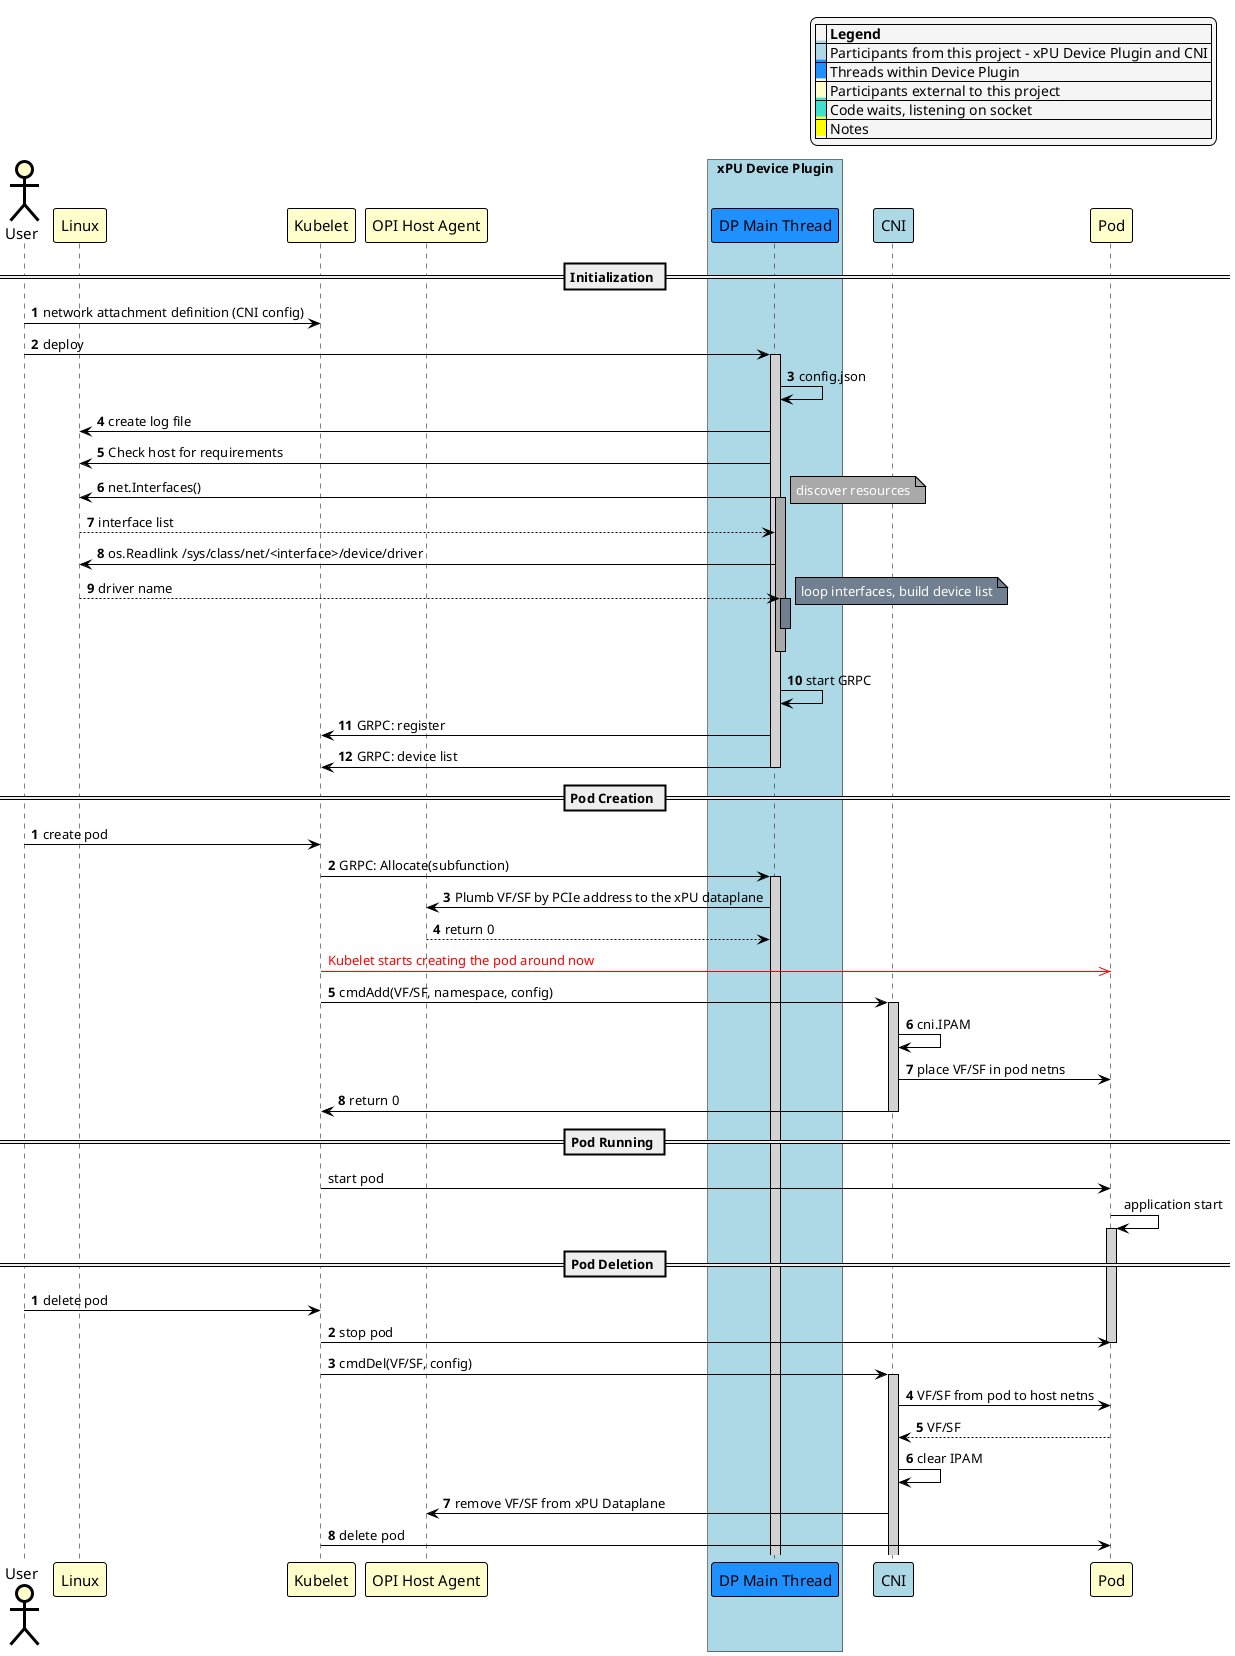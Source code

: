 @startuml

skinparam noteBorderColor Black
skinparam noteBorderThickness 1
skinparam noteBackgroundColor Yellow
skinparam legendBackgroundColor WhiteSmoke

skinparam sequence {
	BoxBorderColor Black
	BoxFontSize 20

	ArrowColor Black
	ArrowThickness 1

	ActorBorderColor Black
	ActorBorderThickness 3
	ActorBackgroundColor Business
	ActorFontSize 15

	ParticipantBorderColor Black
	ParticipantBorderThickness 1
	ParticipantBackgroundColor Business
	ParticipantFontSize 15

	LifeLineBorderColor Black
	LifeLineBorderThickness 1
	LifeLineBackgroundColor LightGray
}


 legend top right
|= |= Legend |
|<back:LightBlue>   </back>| Participants from this project - xPU Device Plugin and CNI |
|<back:Dodgerblue>   </back>| Threads within Device Plugin |
|<back:Business>   </back>| Participants external to this project |
|<back:Turquoise>   </back>| Code waits, listening on socket |
|<back:Yellow>   </back>| Notes |
endlegend



actor "User"
participant "Linux"
participant "Kubelet"
participant "OPI Host Agent"
box "xPU Device Plugin" #LightBlue
	participant "DP Main Thread" #dodgerblue
end box
participant "CNI" #LightBlue
participant "Pod"

== Initialization ==
autonumber

"User" -> "Kubelet": network attachment definition (CNI config)
"User" -> "DP Main Thread": deploy
activate "DP Main Thread"

"DP Main Thread" -> "DP Main Thread": config.json
"DP Main Thread" -> "Linux": create log file
"DP Main Thread" -> "Linux" : Check host for requirements
"DP Main Thread" -> "Linux": net.Interfaces()

activate "DP Main Thread" #DarkGray
note right #DarkGray: <color #White>discover resources</color>

"Linux" --> "DP Main Thread": interface list

"DP Main Thread" -> "Linux" : os.Readlink /sys/class/net/<interface>/device/driver
"Linux" --> "DP Main Thread" : driver name

activate "DP Main Thread" #SlateGray
note right #SlateGray: <color #White>loop interfaces, build device list</color>

deactivate "DP Main Thread"

autonumber stop
"DP Main Thread" [hidden]-> "DP Main Thread"
autonumber resume

deactivate "DP Main Thread"

"DP Main Thread" -> "DP Main Thread": start GRPC
"DP Main Thread" -> "Kubelet": GRPC: register
"DP Main Thread" -> "Kubelet": GRPC: device list

deactivate "DP Main Thread"

== Pod Creation ==
autonumber

"User" -> "Kubelet": create pod
"Kubelet" -> "DP Main Thread": GRPC: Allocate(subfunction)
activate "DP Main Thread"

"DP Main Thread" -> "OPI Host Agent" : Plumb VF/SF by PCIe address to the xPU dataplane
"OPI Host Agent" --> "DP Main Thread" : return 0


autonumber stop
"Kubelet" -[#Red]>> "Pod" : <color:Red>Kubelet starts creating the pod around now
autonumber resume

"Kubelet" -> "CNI" : cmdAdd(VF/SF, namespace, config)
activate "CNI"
"CNI" -> "CNI" : cni.IPAM

"CNI" -> "Pod" : place VF/SF in pod netns
"CNI" -> "Kubelet" : return 0

deactivate "CNI"

autonumber stop

== Pod Running ==

"Kubelet" -> "Pod" : start pod
"Pod" -> "Pod" : application start
activate "Pod"


== Pod Deletion ==
autonumber

"User" -> "Kubelet": delete pod
"Kubelet" -> "Pod" : stop pod
deactivate "Pod"
"Kubelet" -> "CNI" : cmdDel(VF/SF, config)
activate "CNI"
"CNI" -> "Pod" : VF/SF from pod to host netns
"Pod" --> "CNI" : VF/SF
"CNI" -> "CNI" : clear IPAM
"CNI" -> "OPI Host Agent": remove VF/SF from xPU Dataplane

"Kubelet" -> "Pod" : delete pod
deactivate "Pod"

@enduml

